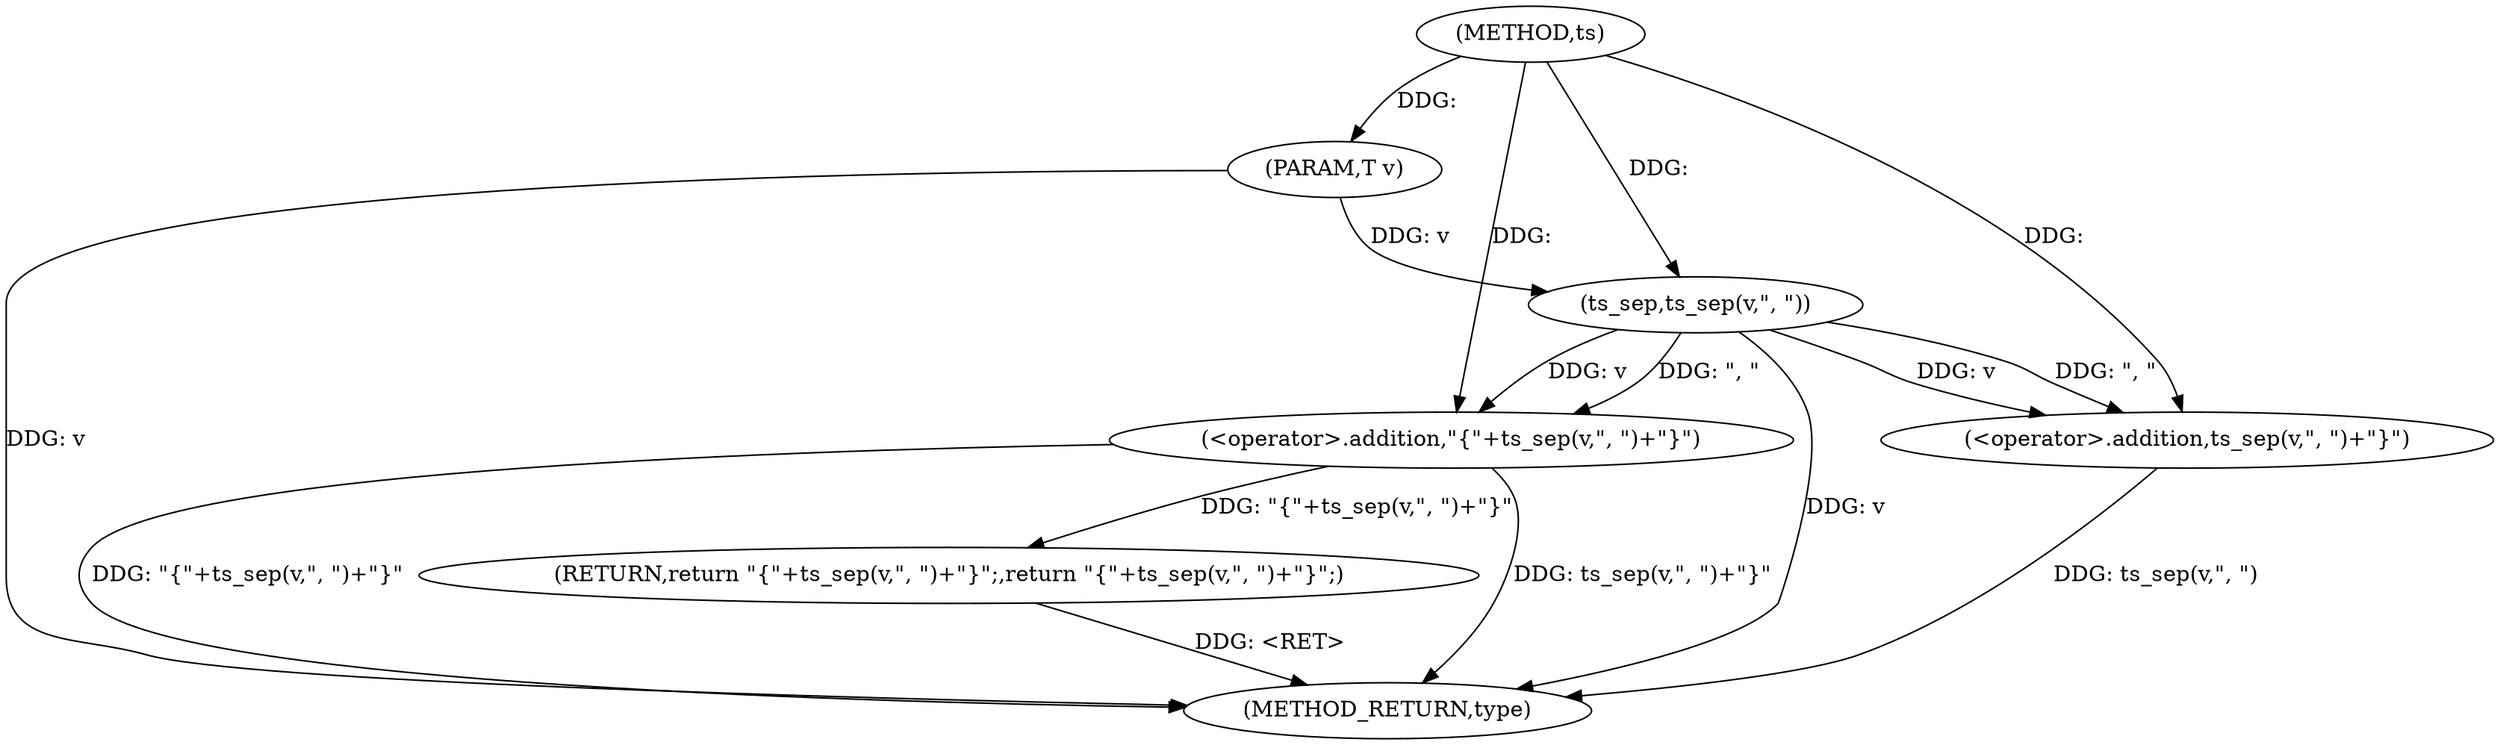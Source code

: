 digraph "ts" {  
"1000593" [label = "(METHOD,ts)" ]
"1000604" [label = "(METHOD_RETURN,type)" ]
"1000594" [label = "(PARAM,T v)" ]
"1000596" [label = "(RETURN,return \"{\"+ts_sep(v,\", \")+\"}\";,return \"{\"+ts_sep(v,\", \")+\"}\";)" ]
"1000597" [label = "(<operator>.addition,\"{\"+ts_sep(v,\", \")+\"}\")" ]
"1000599" [label = "(<operator>.addition,ts_sep(v,\", \")+\"}\")" ]
"1000600" [label = "(ts_sep,ts_sep(v,\", \"))" ]
  "1000594" -> "1000604"  [ label = "DDG: v"] 
  "1000600" -> "1000604"  [ label = "DDG: v"] 
  "1000599" -> "1000604"  [ label = "DDG: ts_sep(v,\", \")"] 
  "1000597" -> "1000604"  [ label = "DDG: ts_sep(v,\", \")+\"}\""] 
  "1000597" -> "1000604"  [ label = "DDG: \"{\"+ts_sep(v,\", \")+\"}\""] 
  "1000596" -> "1000604"  [ label = "DDG: <RET>"] 
  "1000593" -> "1000594"  [ label = "DDG: "] 
  "1000597" -> "1000596"  [ label = "DDG: \"{\"+ts_sep(v,\", \")+\"}\""] 
  "1000593" -> "1000597"  [ label = "DDG: "] 
  "1000600" -> "1000597"  [ label = "DDG: \", \""] 
  "1000600" -> "1000597"  [ label = "DDG: v"] 
  "1000600" -> "1000599"  [ label = "DDG: \", \""] 
  "1000600" -> "1000599"  [ label = "DDG: v"] 
  "1000593" -> "1000599"  [ label = "DDG: "] 
  "1000594" -> "1000600"  [ label = "DDG: v"] 
  "1000593" -> "1000600"  [ label = "DDG: "] 
}
